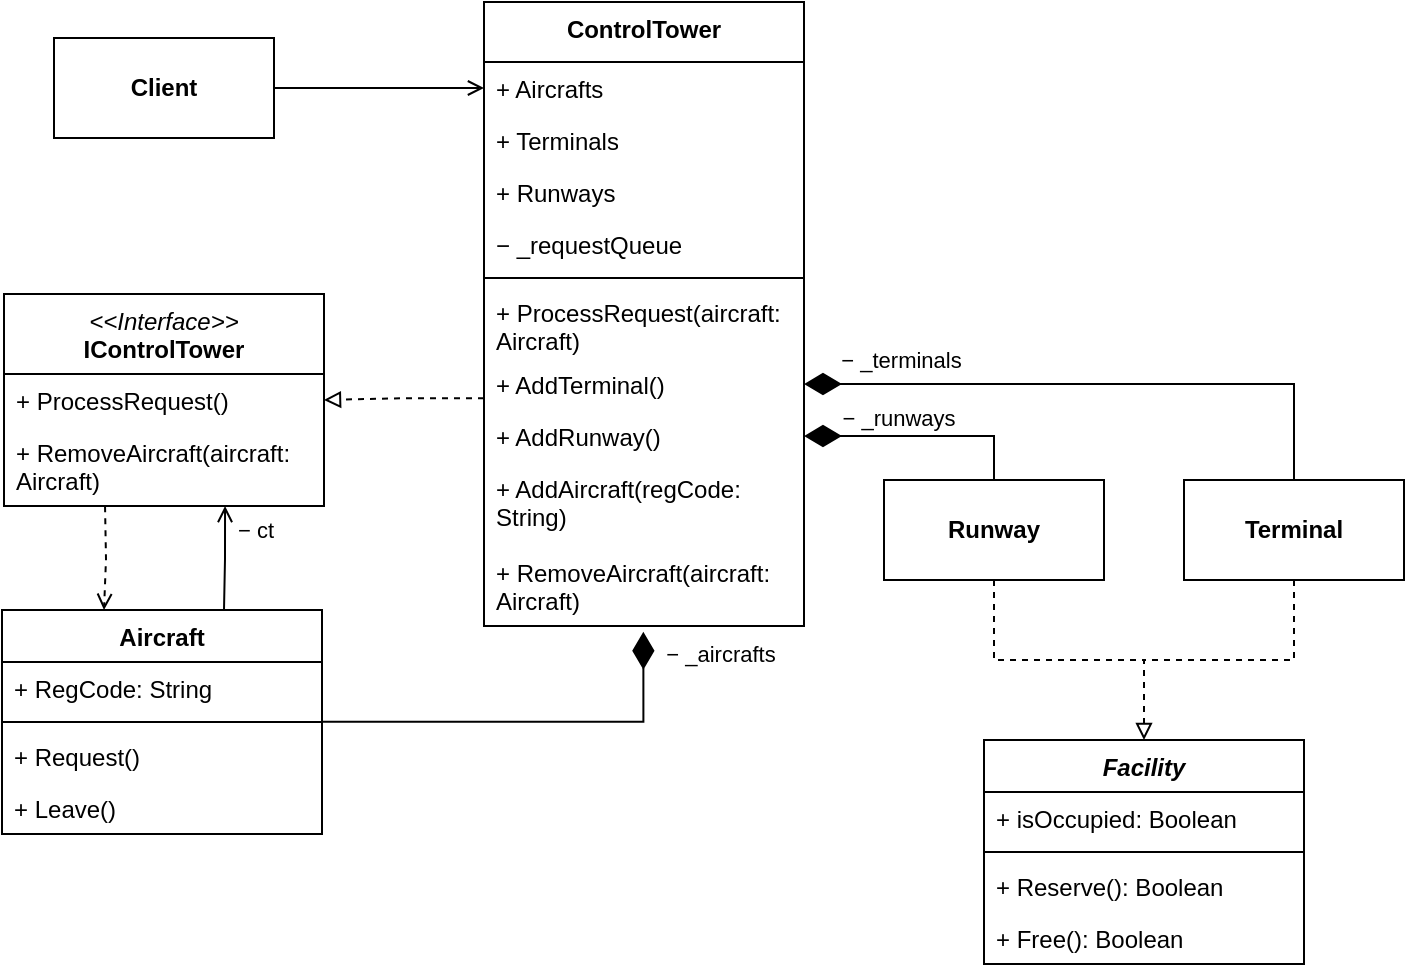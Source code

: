<mxfile version="26.1.1">
  <diagram name="Страница — 1" id="-ib7266EB5S8g2tcUZhr">
    <mxGraphModel dx="2672" dy="558" grid="1" gridSize="10" guides="1" tooltips="1" connect="1" arrows="1" fold="1" page="1" pageScale="1" pageWidth="827" pageHeight="1169" math="0" shadow="0">
      <root>
        <mxCell id="0" />
        <mxCell id="1" parent="0" />
        <mxCell id="kHLHkiWtOestk78m9944-14" value="&lt;i style=&quot;font-weight: 400;&quot;&gt;&amp;lt;&amp;lt;Interface&amp;gt;&amp;gt;&lt;/i&gt;&lt;br&gt;IControlTower" style="swimlane;fontStyle=1;align=center;verticalAlign=top;childLayout=stackLayout;horizontal=1;startSize=40;horizontalStack=0;resizeParent=1;resizeParentMax=0;resizeLast=0;collapsible=1;marginBottom=0;whiteSpace=wrap;html=1;" parent="1" vertex="1">
          <mxGeometry x="-1600" y="186" width="160" height="106" as="geometry" />
        </mxCell>
        <mxCell id="kHLHkiWtOestk78m9944-17" value="+ ProcessRequest()" style="text;strokeColor=none;fillColor=none;align=left;verticalAlign=top;spacingLeft=4;spacingRight=4;overflow=hidden;rotatable=0;points=[[0,0.5],[1,0.5]];portConstraint=eastwest;whiteSpace=wrap;html=1;" parent="kHLHkiWtOestk78m9944-14" vertex="1">
          <mxGeometry y="40" width="160" height="26" as="geometry" />
        </mxCell>
        <mxCell id="40kV6uAOplDrr8OEuX_--26" value="+ RemoveAircraft(aircraft: Aircraft)" style="text;strokeColor=none;fillColor=none;align=left;verticalAlign=top;spacingLeft=4;spacingRight=4;overflow=hidden;rotatable=0;points=[[0,0.5],[1,0.5]];portConstraint=eastwest;whiteSpace=wrap;html=1;" parent="kHLHkiWtOestk78m9944-14" vertex="1">
          <mxGeometry y="66" width="160" height="40" as="geometry" />
        </mxCell>
        <mxCell id="kHLHkiWtOestk78m9944-18" value="Aircraft" style="swimlane;fontStyle=1;align=center;verticalAlign=top;childLayout=stackLayout;horizontal=1;startSize=26;horizontalStack=0;resizeParent=1;resizeParentMax=0;resizeLast=0;collapsible=1;marginBottom=0;whiteSpace=wrap;html=1;" parent="1" vertex="1">
          <mxGeometry x="-1601" y="344" width="160" height="112" as="geometry" />
        </mxCell>
        <mxCell id="kHLHkiWtOestk78m9944-19" value="+ RegCode: String" style="text;strokeColor=none;fillColor=none;align=left;verticalAlign=top;spacingLeft=4;spacingRight=4;overflow=hidden;rotatable=0;points=[[0,0.5],[1,0.5]];portConstraint=eastwest;whiteSpace=wrap;html=1;" parent="kHLHkiWtOestk78m9944-18" vertex="1">
          <mxGeometry y="26" width="160" height="26" as="geometry" />
        </mxCell>
        <mxCell id="kHLHkiWtOestk78m9944-20" value="" style="line;strokeWidth=1;fillColor=none;align=left;verticalAlign=middle;spacingTop=-1;spacingLeft=3;spacingRight=3;rotatable=0;labelPosition=right;points=[];portConstraint=eastwest;strokeColor=inherit;" parent="kHLHkiWtOestk78m9944-18" vertex="1">
          <mxGeometry y="52" width="160" height="8" as="geometry" />
        </mxCell>
        <mxCell id="kHLHkiWtOestk78m9944-21" value="+ Request()" style="text;strokeColor=none;fillColor=none;align=left;verticalAlign=top;spacingLeft=4;spacingRight=4;overflow=hidden;rotatable=0;points=[[0,0.5],[1,0.5]];portConstraint=eastwest;whiteSpace=wrap;html=1;" parent="kHLHkiWtOestk78m9944-18" vertex="1">
          <mxGeometry y="60" width="160" height="26" as="geometry" />
        </mxCell>
        <mxCell id="6dReb3-XUtOYC0sEp73R-54" value="+ Leave()" style="text;strokeColor=none;fillColor=none;align=left;verticalAlign=top;spacingLeft=4;spacingRight=4;overflow=hidden;rotatable=0;points=[[0,0.5],[1,0.5]];portConstraint=eastwest;whiteSpace=wrap;html=1;" parent="kHLHkiWtOestk78m9944-18" vertex="1">
          <mxGeometry y="86" width="160" height="26" as="geometry" />
        </mxCell>
        <mxCell id="6dReb3-XUtOYC0sEp73R-25" value="&lt;i&gt;Facility&lt;/i&gt;" style="swimlane;fontStyle=1;align=center;verticalAlign=top;childLayout=stackLayout;horizontal=1;startSize=26;horizontalStack=0;resizeParent=1;resizeParentMax=0;resizeLast=0;collapsible=1;marginBottom=0;whiteSpace=wrap;html=1;" parent="1" vertex="1">
          <mxGeometry x="-1110" y="409" width="160" height="112" as="geometry" />
        </mxCell>
        <mxCell id="6dReb3-XUtOYC0sEp73R-26" value="+&amp;nbsp;isOccupied: Boolean" style="text;strokeColor=none;fillColor=none;align=left;verticalAlign=top;spacingLeft=4;spacingRight=4;overflow=hidden;rotatable=0;points=[[0,0.5],[1,0.5]];portConstraint=eastwest;whiteSpace=wrap;html=1;" parent="6dReb3-XUtOYC0sEp73R-25" vertex="1">
          <mxGeometry y="26" width="160" height="26" as="geometry" />
        </mxCell>
        <mxCell id="6dReb3-XUtOYC0sEp73R-27" value="" style="line;strokeWidth=1;fillColor=none;align=left;verticalAlign=middle;spacingTop=-1;spacingLeft=3;spacingRight=3;rotatable=0;labelPosition=right;points=[];portConstraint=eastwest;strokeColor=inherit;" parent="6dReb3-XUtOYC0sEp73R-25" vertex="1">
          <mxGeometry y="52" width="160" height="8" as="geometry" />
        </mxCell>
        <mxCell id="6dReb3-XUtOYC0sEp73R-28" value="+ Reserve(): Boolean" style="text;strokeColor=none;fillColor=none;align=left;verticalAlign=top;spacingLeft=4;spacingRight=4;overflow=hidden;rotatable=0;points=[[0,0.5],[1,0.5]];portConstraint=eastwest;whiteSpace=wrap;html=1;" parent="6dReb3-XUtOYC0sEp73R-25" vertex="1">
          <mxGeometry y="60" width="160" height="26" as="geometry" />
        </mxCell>
        <mxCell id="6dReb3-XUtOYC0sEp73R-29" value="+ Free(): Boolean" style="text;strokeColor=none;fillColor=none;align=left;verticalAlign=top;spacingLeft=4;spacingRight=4;overflow=hidden;rotatable=0;points=[[0,0.5],[1,0.5]];portConstraint=eastwest;whiteSpace=wrap;html=1;" parent="6dReb3-XUtOYC0sEp73R-25" vertex="1">
          <mxGeometry y="86" width="160" height="26" as="geometry" />
        </mxCell>
        <mxCell id="6dReb3-XUtOYC0sEp73R-38" style="edgeStyle=orthogonalEdgeStyle;rounded=0;orthogonalLoop=1;jettySize=auto;html=1;entryX=0.5;entryY=0;entryDx=0;entryDy=0;dashed=1;endArrow=block;endFill=0;" parent="1" source="6dReb3-XUtOYC0sEp73R-31" target="6dReb3-XUtOYC0sEp73R-25" edge="1">
          <mxGeometry relative="1" as="geometry" />
        </mxCell>
        <mxCell id="40kV6uAOplDrr8OEuX_--13" style="edgeStyle=orthogonalEdgeStyle;rounded=0;orthogonalLoop=1;jettySize=auto;html=1;entryX=1;entryY=0.5;entryDx=0;entryDy=0;endArrow=diamondThin;endFill=1;endSize=16;" parent="1" source="6dReb3-XUtOYC0sEp73R-31" target="40kV6uAOplDrr8OEuX_--6" edge="1">
          <mxGeometry relative="1" as="geometry" />
        </mxCell>
        <mxCell id="40kV6uAOplDrr8OEuX_--17" value="− _runways" style="edgeLabel;html=1;align=center;verticalAlign=middle;resizable=0;points=[];" parent="40kV6uAOplDrr8OEuX_--13" vertex="1" connectable="0">
          <mxGeometry x="0.771" y="-1" relative="1" as="geometry">
            <mxPoint x="33" y="-8" as="offset" />
          </mxGeometry>
        </mxCell>
        <mxCell id="6dReb3-XUtOYC0sEp73R-31" value="&lt;span style=&quot;font-weight: 700;&quot;&gt;Runway&lt;/span&gt;" style="html=1;whiteSpace=wrap;" parent="1" vertex="1">
          <mxGeometry x="-1160" y="279" width="110" height="50" as="geometry" />
        </mxCell>
        <mxCell id="6dReb3-XUtOYC0sEp73R-40" style="edgeStyle=orthogonalEdgeStyle;rounded=0;orthogonalLoop=1;jettySize=auto;html=1;endArrow=none;startFill=0;dashed=1;" parent="1" source="6dReb3-XUtOYC0sEp73R-32" edge="1">
          <mxGeometry relative="1" as="geometry">
            <mxPoint x="-1030" y="369" as="targetPoint" />
            <Array as="points">
              <mxPoint x="-955" y="369" />
            </Array>
          </mxGeometry>
        </mxCell>
        <mxCell id="40kV6uAOplDrr8OEuX_--14" style="edgeStyle=orthogonalEdgeStyle;rounded=0;orthogonalLoop=1;jettySize=auto;html=1;entryX=1;entryY=0.5;entryDx=0;entryDy=0;endArrow=diamondThin;endFill=1;endSize=16;" parent="1" source="6dReb3-XUtOYC0sEp73R-32" target="40kV6uAOplDrr8OEuX_--7" edge="1">
          <mxGeometry relative="1" as="geometry" />
        </mxCell>
        <mxCell id="40kV6uAOplDrr8OEuX_--15" value="− _terminals" style="edgeLabel;align=center;verticalAlign=middle;resizable=0;points=[];horizontal=1;" parent="40kV6uAOplDrr8OEuX_--14" vertex="1" connectable="0">
          <mxGeometry x="0.852" y="-2" relative="1" as="geometry">
            <mxPoint x="27" y="-11" as="offset" />
          </mxGeometry>
        </mxCell>
        <mxCell id="6dReb3-XUtOYC0sEp73R-32" value="&lt;span style=&quot;font-weight: 700;&quot;&gt;Terminal&lt;/span&gt;" style="html=1;whiteSpace=wrap;" parent="1" vertex="1">
          <mxGeometry x="-1010" y="279" width="110" height="50" as="geometry" />
        </mxCell>
        <mxCell id="40kV6uAOplDrr8OEuX_--2" value="ControlTower" style="swimlane;fontStyle=1;align=center;verticalAlign=top;childLayout=stackLayout;horizontal=1;startSize=30;horizontalStack=0;resizeParent=1;resizeParentMax=0;resizeLast=0;collapsible=1;marginBottom=0;whiteSpace=wrap;html=1;" parent="1" vertex="1">
          <mxGeometry x="-1360" y="40" width="160" height="312" as="geometry" />
        </mxCell>
        <mxCell id="40kV6uAOplDrr8OEuX_--22" value="+ Aircrafts" style="text;strokeColor=none;fillColor=none;align=left;verticalAlign=top;spacingLeft=4;spacingRight=4;overflow=hidden;rotatable=0;points=[[0,0.5],[1,0.5]];portConstraint=eastwest;whiteSpace=wrap;html=1;" parent="40kV6uAOplDrr8OEuX_--2" vertex="1">
          <mxGeometry y="30" width="160" height="26" as="geometry" />
        </mxCell>
        <mxCell id="40kV6uAOplDrr8OEuX_--34" value="+ Terminals" style="text;strokeColor=none;fillColor=none;align=left;verticalAlign=top;spacingLeft=4;spacingRight=4;overflow=hidden;rotatable=0;points=[[0,0.5],[1,0.5]];portConstraint=eastwest;whiteSpace=wrap;html=1;" parent="40kV6uAOplDrr8OEuX_--2" vertex="1">
          <mxGeometry y="56" width="160" height="26" as="geometry" />
        </mxCell>
        <mxCell id="40kV6uAOplDrr8OEuX_--35" value="+ Runways" style="text;strokeColor=none;fillColor=none;align=left;verticalAlign=top;spacingLeft=4;spacingRight=4;overflow=hidden;rotatable=0;points=[[0,0.5],[1,0.5]];portConstraint=eastwest;whiteSpace=wrap;html=1;" parent="40kV6uAOplDrr8OEuX_--2" vertex="1">
          <mxGeometry y="82" width="160" height="26" as="geometry" />
        </mxCell>
        <mxCell id="40kV6uAOplDrr8OEuX_--25" value="− _requestQueue" style="text;strokeColor=none;fillColor=none;align=left;verticalAlign=top;spacingLeft=4;spacingRight=4;overflow=hidden;rotatable=0;points=[[0,0.5],[1,0.5]];portConstraint=eastwest;whiteSpace=wrap;html=1;" parent="40kV6uAOplDrr8OEuX_--2" vertex="1">
          <mxGeometry y="108" width="160" height="26" as="geometry" />
        </mxCell>
        <mxCell id="40kV6uAOplDrr8OEuX_--21" value="" style="line;strokeWidth=1;fillColor=none;align=left;verticalAlign=middle;spacingTop=-1;spacingLeft=3;spacingRight=3;rotatable=0;labelPosition=right;points=[];portConstraint=eastwest;strokeColor=inherit;" parent="40kV6uAOplDrr8OEuX_--2" vertex="1">
          <mxGeometry y="134" width="160" height="8" as="geometry" />
        </mxCell>
        <mxCell id="40kV6uAOplDrr8OEuX_--5" value="+ ProcessRequest(aircraft: Aircraft)" style="text;strokeColor=none;fillColor=none;align=left;verticalAlign=top;spacingLeft=4;spacingRight=4;overflow=hidden;rotatable=0;points=[[0,0.5],[1,0.5]];portConstraint=eastwest;whiteSpace=wrap;html=1;" parent="40kV6uAOplDrr8OEuX_--2" vertex="1">
          <mxGeometry y="142" width="160" height="36" as="geometry" />
        </mxCell>
        <mxCell id="40kV6uAOplDrr8OEuX_--7" value="+ AddTerminal()" style="text;strokeColor=none;fillColor=none;align=left;verticalAlign=top;spacingLeft=4;spacingRight=4;overflow=hidden;rotatable=0;points=[[0,0.5],[1,0.5]];portConstraint=eastwest;whiteSpace=wrap;html=1;" parent="40kV6uAOplDrr8OEuX_--2" vertex="1">
          <mxGeometry y="178" width="160" height="26" as="geometry" />
        </mxCell>
        <mxCell id="40kV6uAOplDrr8OEuX_--6" value="+ AddRunway()" style="text;strokeColor=none;fillColor=none;align=left;verticalAlign=top;spacingLeft=4;spacingRight=4;overflow=hidden;rotatable=0;points=[[0,0.5],[1,0.5]];portConstraint=eastwest;whiteSpace=wrap;html=1;" parent="40kV6uAOplDrr8OEuX_--2" vertex="1">
          <mxGeometry y="204" width="160" height="26" as="geometry" />
        </mxCell>
        <mxCell id="40kV6uAOplDrr8OEuX_--8" value="+ AddAircraft(regCode: String)" style="text;strokeColor=none;fillColor=none;align=left;verticalAlign=top;spacingLeft=4;spacingRight=4;overflow=hidden;rotatable=0;points=[[0,0.5],[1,0.5]];portConstraint=eastwest;whiteSpace=wrap;html=1;" parent="40kV6uAOplDrr8OEuX_--2" vertex="1">
          <mxGeometry y="230" width="160" height="42" as="geometry" />
        </mxCell>
        <mxCell id="40kV6uAOplDrr8OEuX_--9" value="+ RemoveAircraft(aircraft: Aircraft)" style="text;strokeColor=none;fillColor=none;align=left;verticalAlign=top;spacingLeft=4;spacingRight=4;overflow=hidden;rotatable=0;points=[[0,0.5],[1,0.5]];portConstraint=eastwest;whiteSpace=wrap;html=1;" parent="40kV6uAOplDrr8OEuX_--2" vertex="1">
          <mxGeometry y="272" width="160" height="40" as="geometry" />
        </mxCell>
        <mxCell id="40kV6uAOplDrr8OEuX_--19" style="edgeStyle=orthogonalEdgeStyle;rounded=0;orthogonalLoop=1;jettySize=auto;html=1;endArrow=diamondThin;endFill=1;endSize=16;entryX=0.498;entryY=1.072;entryDx=0;entryDy=0;entryPerimeter=0;exitX=0.998;exitY=0.492;exitDx=0;exitDy=0;exitPerimeter=0;" parent="1" source="kHLHkiWtOestk78m9944-20" target="40kV6uAOplDrr8OEuX_--9" edge="1">
          <mxGeometry relative="1" as="geometry">
            <mxPoint x="-1440" y="426" as="sourcePoint" />
            <mxPoint x="-1281" y="240" as="targetPoint" />
            <Array as="points">
              <mxPoint x="-1280" y="400" />
            </Array>
          </mxGeometry>
        </mxCell>
        <mxCell id="40kV6uAOplDrr8OEuX_--20" value="− _aircrafts" style="edgeLabel;html=1;align=center;verticalAlign=middle;resizable=0;points=[];" parent="40kV6uAOplDrr8OEuX_--19" vertex="1" connectable="0">
          <mxGeometry x="0.846" y="-1" relative="1" as="geometry">
            <mxPoint x="37" y="-5" as="offset" />
          </mxGeometry>
        </mxCell>
        <mxCell id="40kV6uAOplDrr8OEuX_--24" style="edgeStyle=orthogonalEdgeStyle;rounded=0;orthogonalLoop=1;jettySize=auto;html=1;endArrow=open;endFill=0;" parent="1" source="40kV6uAOplDrr8OEuX_--23" target="40kV6uAOplDrr8OEuX_--22" edge="1">
          <mxGeometry relative="1" as="geometry" />
        </mxCell>
        <mxCell id="40kV6uAOplDrr8OEuX_--23" value="&lt;b&gt;Client&lt;/b&gt;" style="html=1;whiteSpace=wrap;" parent="1" vertex="1">
          <mxGeometry x="-1575" y="58" width="110" height="50" as="geometry" />
        </mxCell>
        <mxCell id="40kV6uAOplDrr8OEuX_--30" style="edgeStyle=orthogonalEdgeStyle;rounded=0;orthogonalLoop=1;jettySize=auto;html=1;entryX=0.497;entryY=1.003;entryDx=0;entryDy=0;entryPerimeter=0;endArrow=open;endFill=0;" parent="1" edge="1">
          <mxGeometry relative="1" as="geometry">
            <mxPoint x="-1490" y="343.88" as="sourcePoint" />
            <mxPoint x="-1489.48" y="292" as="targetPoint" />
          </mxGeometry>
        </mxCell>
        <mxCell id="40kV6uAOplDrr8OEuX_--33" value="− ct" style="edgeLabel;align=center;verticalAlign=middle;resizable=0;points=[];" parent="40kV6uAOplDrr8OEuX_--30" vertex="1" connectable="0">
          <mxGeometry x="0.493" y="2" relative="1" as="geometry">
            <mxPoint x="17" y="-2" as="offset" />
          </mxGeometry>
        </mxCell>
        <mxCell id="40kV6uAOplDrr8OEuX_--29" style="edgeStyle=orthogonalEdgeStyle;rounded=0;orthogonalLoop=1;jettySize=auto;html=1;endArrow=block;endFill=0;exitX=0;exitY=0.773;exitDx=0;exitDy=0;dashed=1;exitPerimeter=0;" parent="1" source="40kV6uAOplDrr8OEuX_--7" target="kHLHkiWtOestk78m9944-14" edge="1">
          <mxGeometry relative="1" as="geometry">
            <Array as="points" />
          </mxGeometry>
        </mxCell>
        <mxCell id="40kV6uAOplDrr8OEuX_--32" style="edgeStyle=orthogonalEdgeStyle;rounded=0;orthogonalLoop=1;jettySize=auto;html=1;entryX=0.497;entryY=1.003;entryDx=0;entryDy=0;entryPerimeter=0;endArrow=open;endFill=0;dashed=1;" parent="1" edge="1">
          <mxGeometry relative="1" as="geometry">
            <mxPoint x="-1549.48" y="292.12" as="sourcePoint" />
            <mxPoint x="-1550" y="344" as="targetPoint" />
          </mxGeometry>
        </mxCell>
      </root>
    </mxGraphModel>
  </diagram>
</mxfile>
